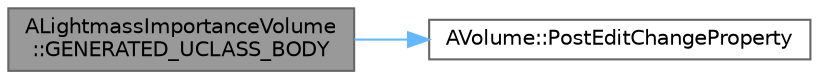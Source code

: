 digraph "ALightmassImportanceVolume::GENERATED_UCLASS_BODY"
{
 // INTERACTIVE_SVG=YES
 // LATEX_PDF_SIZE
  bgcolor="transparent";
  edge [fontname=Helvetica,fontsize=10,labelfontname=Helvetica,labelfontsize=10];
  node [fontname=Helvetica,fontsize=10,shape=box,height=0.2,width=0.4];
  rankdir="LR";
  Node1 [id="Node000001",label="ALightmassImportanceVolume\l::GENERATED_UCLASS_BODY",height=0.2,width=0.4,color="gray40", fillcolor="grey60", style="filled", fontcolor="black",tooltip=" "];
  Node1 -> Node2 [id="edge1_Node000001_Node000002",color="steelblue1",style="solid",tooltip=" "];
  Node2 [id="Node000002",label="AVolume::PostEditChangeProperty",height=0.2,width=0.4,color="grey40", fillcolor="white", style="filled",URL="$d7/d47/classAVolume.html#adb20a80dd0246d9453f8bf17a9d91177",tooltip=" "];
}
